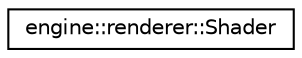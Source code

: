 digraph "Graphical Class Hierarchy"
{
  edge [fontname="Helvetica",fontsize="10",labelfontname="Helvetica",labelfontsize="10"];
  node [fontname="Helvetica",fontsize="10",shape=record];
  rankdir="LR";
  Node0 [label="engine::renderer::Shader",height=0.2,width=0.4,color="black", fillcolor="white", style="filled",URL="$classengine_1_1renderer_1_1Shader.html"];
}
